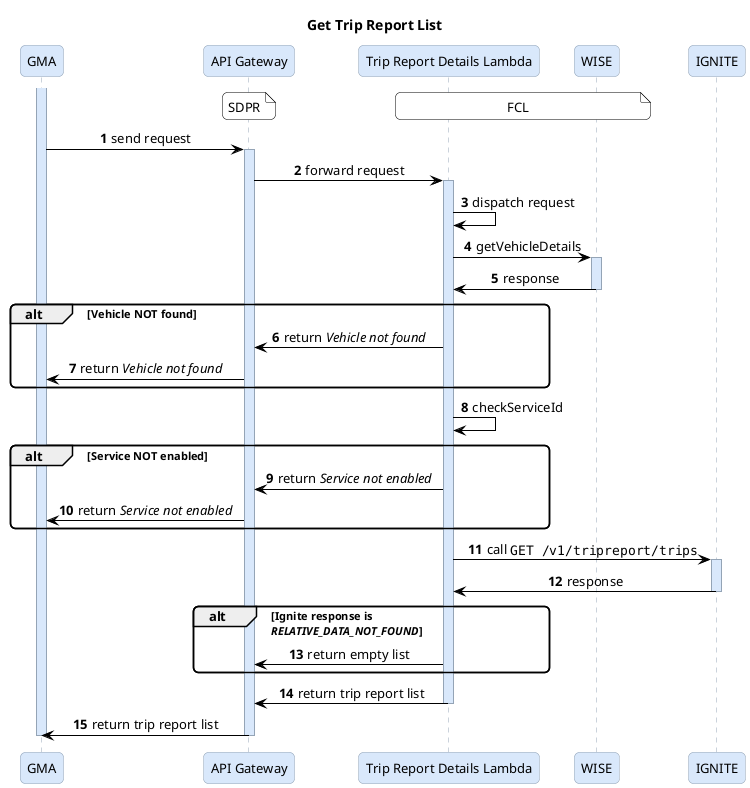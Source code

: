 @startuml

title Get Trip Report List

autonumber

skinparam roundcorner 10
skinparam shadowing false
skinparam sequence {
  ArrowColor Black
  LifeLineBorderColor #94a4b6
  LifeLineBackgroundColor #d9e8fb
  ParticipantBorderColor #94a4b6
  ParticipantBackgroundColor #d9e8fb
  ParticipantFontSize 13
  MessageAlign center
  NoteBorderColor blue
}
skinparam Note {
  BorderColor black
  BackgroundColor white
}

participant "GMA" as GMA
participant "API Gateway" as API
participant "Trip Report Details Lambda" as Lambda
participant "WISE" as WISE
participant "IGNITE" as IGNITE

note over API: SDPR
/ note over Lambda, WISE: FCL

activate GMA
GMA -> API: send request

activate API
API -> Lambda: forward request

activate Lambda
Lambda -> Lambda: dispatch request

Lambda -> WISE: getVehicleDetails
activate WISE
WISE -> Lambda: response
deactivate WISE

alt Vehicle NOT found
  Lambda -> API: return //Vehicle not found//
  API -> GMA: return //Vehicle not found//
end

Lambda -> Lambda: checkServiceId

alt Service NOT enabled
  Lambda -> API: return //Service not enabled//
  API -> GMA: return //Service not enabled//
end

Lambda -> IGNITE: call ""GET /v1/tripreport/trips""
activate IGNITE
IGNITE -> Lambda: response
deactivate IGNITE

alt Ignite response is\n//RELATIVE_DATA_NOT_FOUND//
  Lambda -> API: return empty list
end

Lambda -> API: return trip report list
deactivate Lambda

API -> GMA: return trip report list
deactivate API

deactivate GMA

@enduml